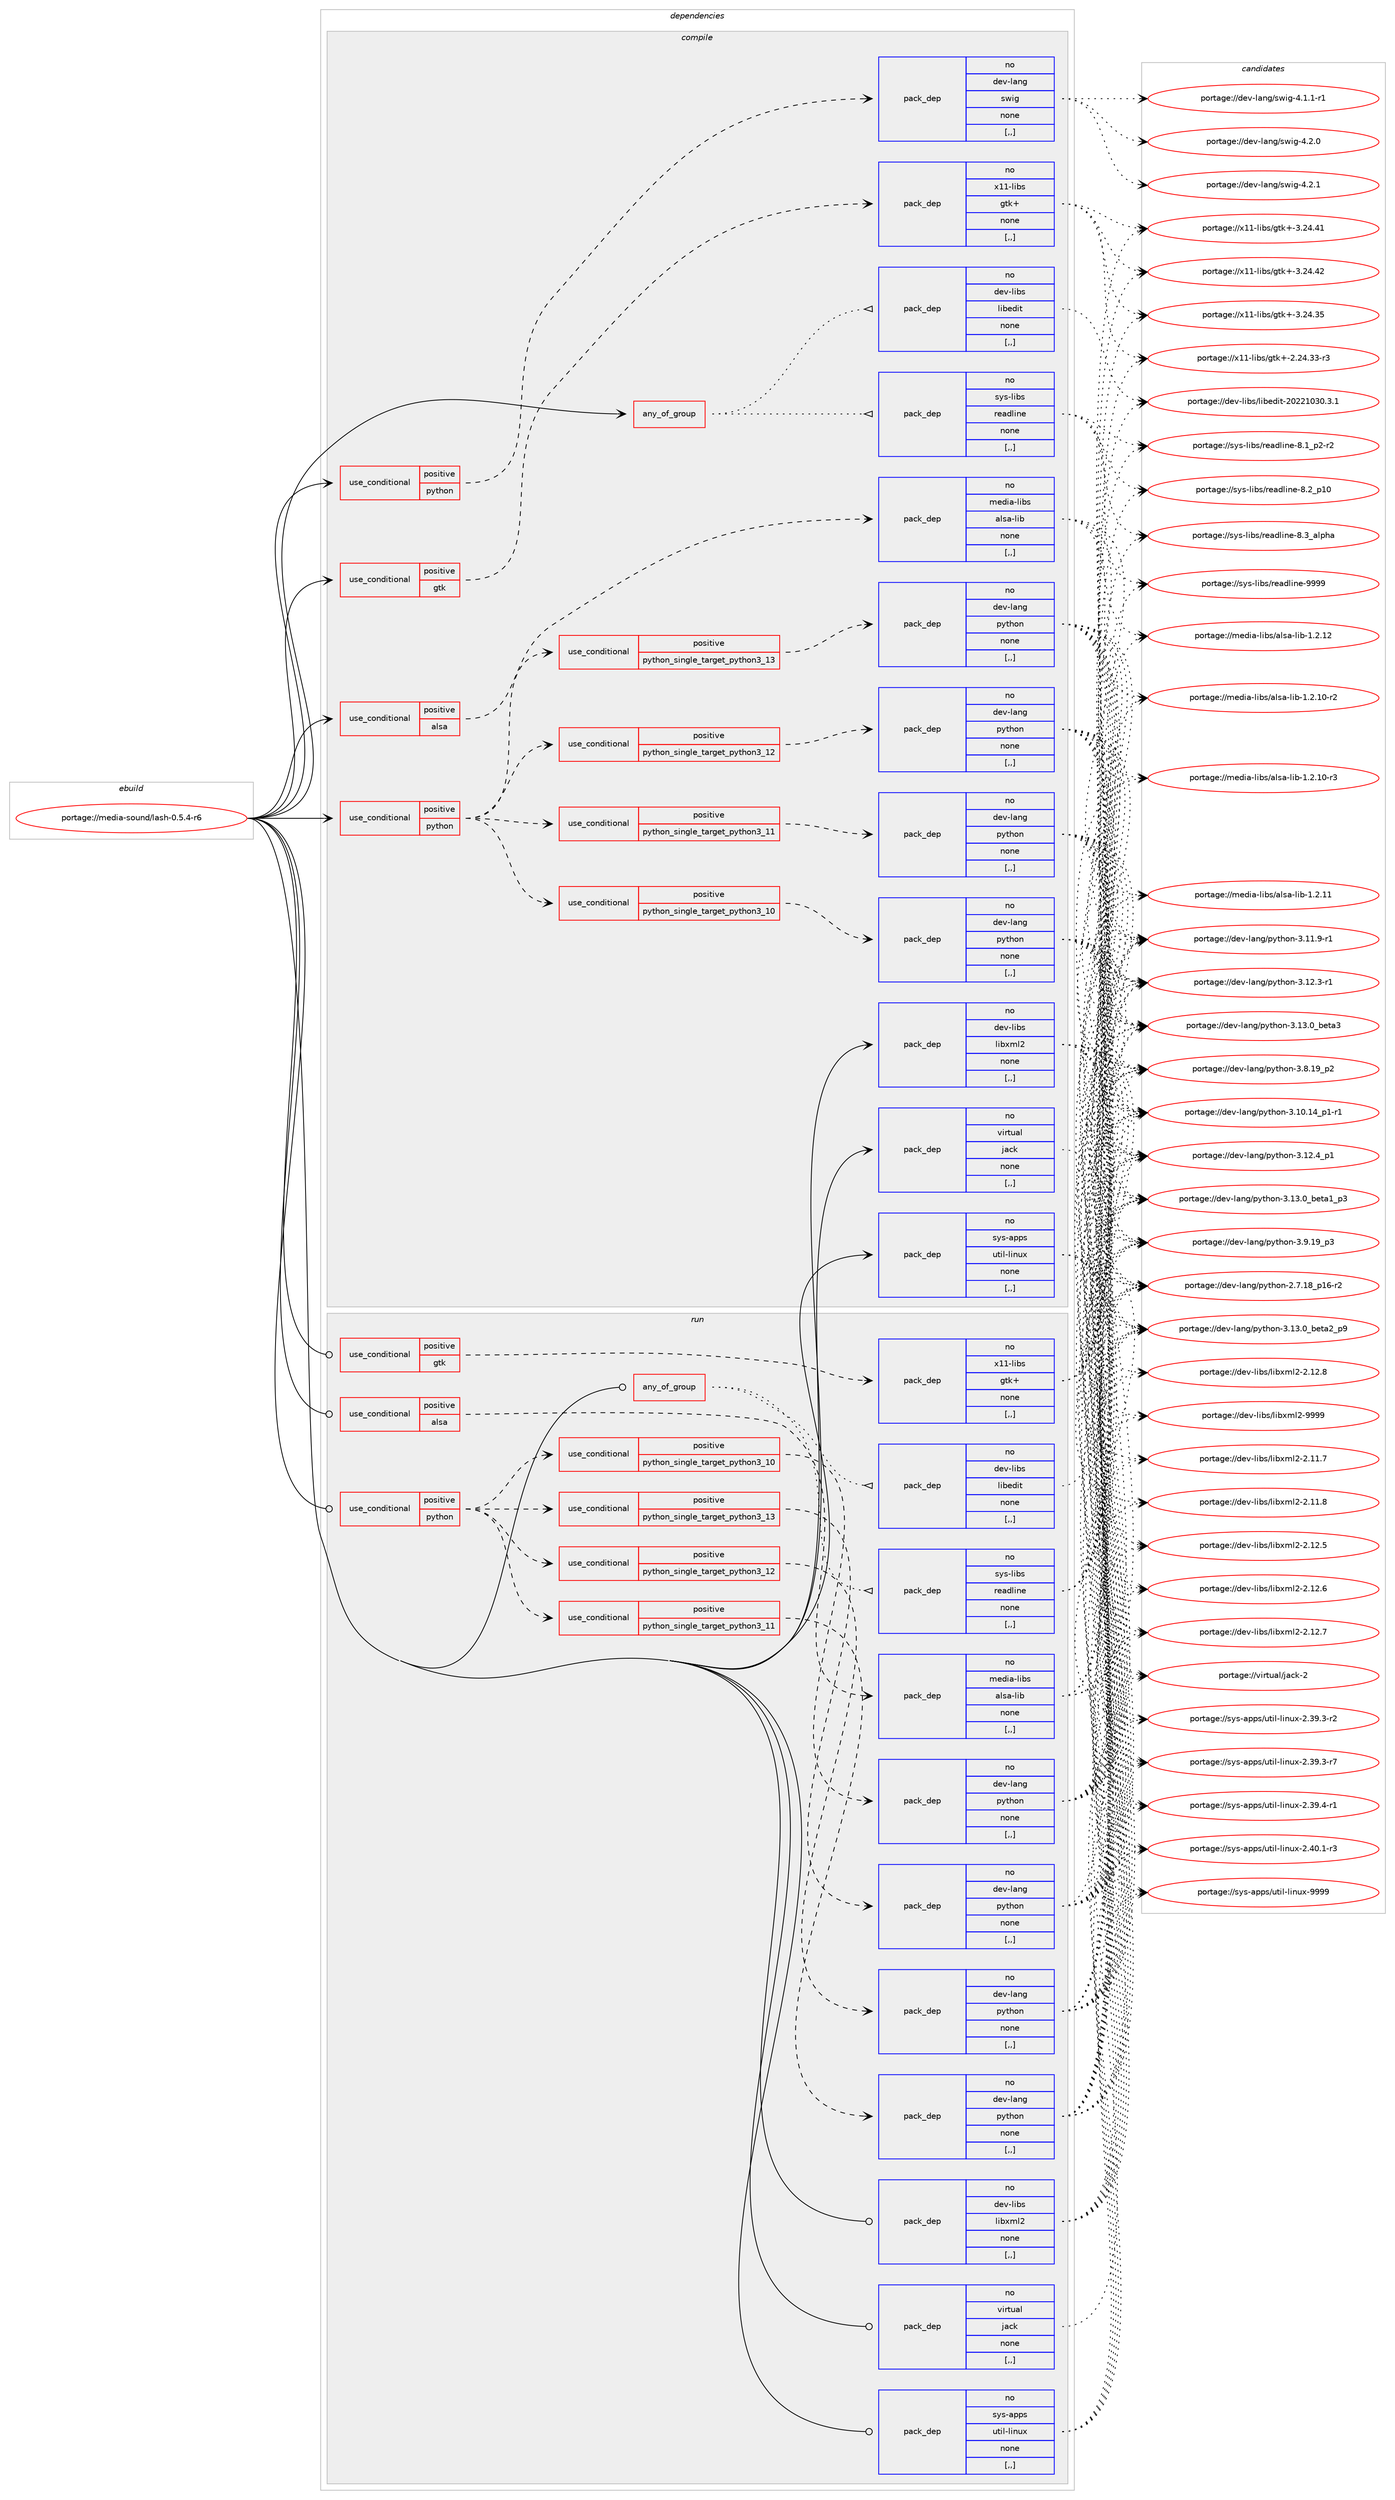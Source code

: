 digraph prolog {

# *************
# Graph options
# *************

newrank=true;
concentrate=true;
compound=true;
graph [rankdir=LR,fontname=Helvetica,fontsize=10,ranksep=1.5];#, ranksep=2.5, nodesep=0.2];
edge  [arrowhead=vee];
node  [fontname=Helvetica,fontsize=10];

# **********
# The ebuild
# **********

subgraph cluster_leftcol {
color=gray;
rank=same;
label=<<i>ebuild</i>>;
id [label="portage://media-sound/lash-0.5.4-r6", color=red, width=4, href="../media-sound/lash-0.5.4-r6.svg"];
}

# ****************
# The dependencies
# ****************

subgraph cluster_midcol {
color=gray;
label=<<i>dependencies</i>>;
subgraph cluster_compile {
fillcolor="#eeeeee";
style=filled;
label=<<i>compile</i>>;
subgraph any2233 {
dependency309107 [label=<<TABLE BORDER="0" CELLBORDER="1" CELLSPACING="0" CELLPADDING="4"><TR><TD CELLPADDING="10">any_of_group</TD></TR></TABLE>>, shape=none, color=red];subgraph pack228474 {
dependency309108 [label=<<TABLE BORDER="0" CELLBORDER="1" CELLSPACING="0" CELLPADDING="4" WIDTH="220"><TR><TD ROWSPAN="6" CELLPADDING="30">pack_dep</TD></TR><TR><TD WIDTH="110">no</TD></TR><TR><TD>sys-libs</TD></TR><TR><TD>readline</TD></TR><TR><TD>none</TD></TR><TR><TD>[,,]</TD></TR></TABLE>>, shape=none, color=blue];
}
dependency309107:e -> dependency309108:w [weight=20,style="dotted",arrowhead="oinv"];
subgraph pack228475 {
dependency309109 [label=<<TABLE BORDER="0" CELLBORDER="1" CELLSPACING="0" CELLPADDING="4" WIDTH="220"><TR><TD ROWSPAN="6" CELLPADDING="30">pack_dep</TD></TR><TR><TD WIDTH="110">no</TD></TR><TR><TD>dev-libs</TD></TR><TR><TD>libedit</TD></TR><TR><TD>none</TD></TR><TR><TD>[,,]</TD></TR></TABLE>>, shape=none, color=blue];
}
dependency309107:e -> dependency309109:w [weight=20,style="dotted",arrowhead="oinv"];
}
id:e -> dependency309107:w [weight=20,style="solid",arrowhead="vee"];
subgraph cond78236 {
dependency309110 [label=<<TABLE BORDER="0" CELLBORDER="1" CELLSPACING="0" CELLPADDING="4"><TR><TD ROWSPAN="3" CELLPADDING="10">use_conditional</TD></TR><TR><TD>positive</TD></TR><TR><TD>alsa</TD></TR></TABLE>>, shape=none, color=red];
subgraph pack228476 {
dependency309111 [label=<<TABLE BORDER="0" CELLBORDER="1" CELLSPACING="0" CELLPADDING="4" WIDTH="220"><TR><TD ROWSPAN="6" CELLPADDING="30">pack_dep</TD></TR><TR><TD WIDTH="110">no</TD></TR><TR><TD>media-libs</TD></TR><TR><TD>alsa-lib</TD></TR><TR><TD>none</TD></TR><TR><TD>[,,]</TD></TR></TABLE>>, shape=none, color=blue];
}
dependency309110:e -> dependency309111:w [weight=20,style="dashed",arrowhead="vee"];
}
id:e -> dependency309110:w [weight=20,style="solid",arrowhead="vee"];
subgraph cond78237 {
dependency309112 [label=<<TABLE BORDER="0" CELLBORDER="1" CELLSPACING="0" CELLPADDING="4"><TR><TD ROWSPAN="3" CELLPADDING="10">use_conditional</TD></TR><TR><TD>positive</TD></TR><TR><TD>gtk</TD></TR></TABLE>>, shape=none, color=red];
subgraph pack228477 {
dependency309113 [label=<<TABLE BORDER="0" CELLBORDER="1" CELLSPACING="0" CELLPADDING="4" WIDTH="220"><TR><TD ROWSPAN="6" CELLPADDING="30">pack_dep</TD></TR><TR><TD WIDTH="110">no</TD></TR><TR><TD>x11-libs</TD></TR><TR><TD>gtk+</TD></TR><TR><TD>none</TD></TR><TR><TD>[,,]</TD></TR></TABLE>>, shape=none, color=blue];
}
dependency309112:e -> dependency309113:w [weight=20,style="dashed",arrowhead="vee"];
}
id:e -> dependency309112:w [weight=20,style="solid",arrowhead="vee"];
subgraph cond78238 {
dependency309114 [label=<<TABLE BORDER="0" CELLBORDER="1" CELLSPACING="0" CELLPADDING="4"><TR><TD ROWSPAN="3" CELLPADDING="10">use_conditional</TD></TR><TR><TD>positive</TD></TR><TR><TD>python</TD></TR></TABLE>>, shape=none, color=red];
subgraph cond78239 {
dependency309115 [label=<<TABLE BORDER="0" CELLBORDER="1" CELLSPACING="0" CELLPADDING="4"><TR><TD ROWSPAN="3" CELLPADDING="10">use_conditional</TD></TR><TR><TD>positive</TD></TR><TR><TD>python_single_target_python3_10</TD></TR></TABLE>>, shape=none, color=red];
subgraph pack228478 {
dependency309116 [label=<<TABLE BORDER="0" CELLBORDER="1" CELLSPACING="0" CELLPADDING="4" WIDTH="220"><TR><TD ROWSPAN="6" CELLPADDING="30">pack_dep</TD></TR><TR><TD WIDTH="110">no</TD></TR><TR><TD>dev-lang</TD></TR><TR><TD>python</TD></TR><TR><TD>none</TD></TR><TR><TD>[,,]</TD></TR></TABLE>>, shape=none, color=blue];
}
dependency309115:e -> dependency309116:w [weight=20,style="dashed",arrowhead="vee"];
}
dependency309114:e -> dependency309115:w [weight=20,style="dashed",arrowhead="vee"];
subgraph cond78240 {
dependency309117 [label=<<TABLE BORDER="0" CELLBORDER="1" CELLSPACING="0" CELLPADDING="4"><TR><TD ROWSPAN="3" CELLPADDING="10">use_conditional</TD></TR><TR><TD>positive</TD></TR><TR><TD>python_single_target_python3_11</TD></TR></TABLE>>, shape=none, color=red];
subgraph pack228479 {
dependency309118 [label=<<TABLE BORDER="0" CELLBORDER="1" CELLSPACING="0" CELLPADDING="4" WIDTH="220"><TR><TD ROWSPAN="6" CELLPADDING="30">pack_dep</TD></TR><TR><TD WIDTH="110">no</TD></TR><TR><TD>dev-lang</TD></TR><TR><TD>python</TD></TR><TR><TD>none</TD></TR><TR><TD>[,,]</TD></TR></TABLE>>, shape=none, color=blue];
}
dependency309117:e -> dependency309118:w [weight=20,style="dashed",arrowhead="vee"];
}
dependency309114:e -> dependency309117:w [weight=20,style="dashed",arrowhead="vee"];
subgraph cond78241 {
dependency309119 [label=<<TABLE BORDER="0" CELLBORDER="1" CELLSPACING="0" CELLPADDING="4"><TR><TD ROWSPAN="3" CELLPADDING="10">use_conditional</TD></TR><TR><TD>positive</TD></TR><TR><TD>python_single_target_python3_12</TD></TR></TABLE>>, shape=none, color=red];
subgraph pack228480 {
dependency309120 [label=<<TABLE BORDER="0" CELLBORDER="1" CELLSPACING="0" CELLPADDING="4" WIDTH="220"><TR><TD ROWSPAN="6" CELLPADDING="30">pack_dep</TD></TR><TR><TD WIDTH="110">no</TD></TR><TR><TD>dev-lang</TD></TR><TR><TD>python</TD></TR><TR><TD>none</TD></TR><TR><TD>[,,]</TD></TR></TABLE>>, shape=none, color=blue];
}
dependency309119:e -> dependency309120:w [weight=20,style="dashed",arrowhead="vee"];
}
dependency309114:e -> dependency309119:w [weight=20,style="dashed",arrowhead="vee"];
subgraph cond78242 {
dependency309121 [label=<<TABLE BORDER="0" CELLBORDER="1" CELLSPACING="0" CELLPADDING="4"><TR><TD ROWSPAN="3" CELLPADDING="10">use_conditional</TD></TR><TR><TD>positive</TD></TR><TR><TD>python_single_target_python3_13</TD></TR></TABLE>>, shape=none, color=red];
subgraph pack228481 {
dependency309122 [label=<<TABLE BORDER="0" CELLBORDER="1" CELLSPACING="0" CELLPADDING="4" WIDTH="220"><TR><TD ROWSPAN="6" CELLPADDING="30">pack_dep</TD></TR><TR><TD WIDTH="110">no</TD></TR><TR><TD>dev-lang</TD></TR><TR><TD>python</TD></TR><TR><TD>none</TD></TR><TR><TD>[,,]</TD></TR></TABLE>>, shape=none, color=blue];
}
dependency309121:e -> dependency309122:w [weight=20,style="dashed",arrowhead="vee"];
}
dependency309114:e -> dependency309121:w [weight=20,style="dashed",arrowhead="vee"];
}
id:e -> dependency309114:w [weight=20,style="solid",arrowhead="vee"];
subgraph cond78243 {
dependency309123 [label=<<TABLE BORDER="0" CELLBORDER="1" CELLSPACING="0" CELLPADDING="4"><TR><TD ROWSPAN="3" CELLPADDING="10">use_conditional</TD></TR><TR><TD>positive</TD></TR><TR><TD>python</TD></TR></TABLE>>, shape=none, color=red];
subgraph pack228482 {
dependency309124 [label=<<TABLE BORDER="0" CELLBORDER="1" CELLSPACING="0" CELLPADDING="4" WIDTH="220"><TR><TD ROWSPAN="6" CELLPADDING="30">pack_dep</TD></TR><TR><TD WIDTH="110">no</TD></TR><TR><TD>dev-lang</TD></TR><TR><TD>swig</TD></TR><TR><TD>none</TD></TR><TR><TD>[,,]</TD></TR></TABLE>>, shape=none, color=blue];
}
dependency309123:e -> dependency309124:w [weight=20,style="dashed",arrowhead="vee"];
}
id:e -> dependency309123:w [weight=20,style="solid",arrowhead="vee"];
subgraph pack228483 {
dependency309125 [label=<<TABLE BORDER="0" CELLBORDER="1" CELLSPACING="0" CELLPADDING="4" WIDTH="220"><TR><TD ROWSPAN="6" CELLPADDING="30">pack_dep</TD></TR><TR><TD WIDTH="110">no</TD></TR><TR><TD>dev-libs</TD></TR><TR><TD>libxml2</TD></TR><TR><TD>none</TD></TR><TR><TD>[,,]</TD></TR></TABLE>>, shape=none, color=blue];
}
id:e -> dependency309125:w [weight=20,style="solid",arrowhead="vee"];
subgraph pack228484 {
dependency309126 [label=<<TABLE BORDER="0" CELLBORDER="1" CELLSPACING="0" CELLPADDING="4" WIDTH="220"><TR><TD ROWSPAN="6" CELLPADDING="30">pack_dep</TD></TR><TR><TD WIDTH="110">no</TD></TR><TR><TD>sys-apps</TD></TR><TR><TD>util-linux</TD></TR><TR><TD>none</TD></TR><TR><TD>[,,]</TD></TR></TABLE>>, shape=none, color=blue];
}
id:e -> dependency309126:w [weight=20,style="solid",arrowhead="vee"];
subgraph pack228485 {
dependency309127 [label=<<TABLE BORDER="0" CELLBORDER="1" CELLSPACING="0" CELLPADDING="4" WIDTH="220"><TR><TD ROWSPAN="6" CELLPADDING="30">pack_dep</TD></TR><TR><TD WIDTH="110">no</TD></TR><TR><TD>virtual</TD></TR><TR><TD>jack</TD></TR><TR><TD>none</TD></TR><TR><TD>[,,]</TD></TR></TABLE>>, shape=none, color=blue];
}
id:e -> dependency309127:w [weight=20,style="solid",arrowhead="vee"];
}
subgraph cluster_compileandrun {
fillcolor="#eeeeee";
style=filled;
label=<<i>compile and run</i>>;
}
subgraph cluster_run {
fillcolor="#eeeeee";
style=filled;
label=<<i>run</i>>;
subgraph any2234 {
dependency309128 [label=<<TABLE BORDER="0" CELLBORDER="1" CELLSPACING="0" CELLPADDING="4"><TR><TD CELLPADDING="10">any_of_group</TD></TR></TABLE>>, shape=none, color=red];subgraph pack228486 {
dependency309129 [label=<<TABLE BORDER="0" CELLBORDER="1" CELLSPACING="0" CELLPADDING="4" WIDTH="220"><TR><TD ROWSPAN="6" CELLPADDING="30">pack_dep</TD></TR><TR><TD WIDTH="110">no</TD></TR><TR><TD>sys-libs</TD></TR><TR><TD>readline</TD></TR><TR><TD>none</TD></TR><TR><TD>[,,]</TD></TR></TABLE>>, shape=none, color=blue];
}
dependency309128:e -> dependency309129:w [weight=20,style="dotted",arrowhead="oinv"];
subgraph pack228487 {
dependency309130 [label=<<TABLE BORDER="0" CELLBORDER="1" CELLSPACING="0" CELLPADDING="4" WIDTH="220"><TR><TD ROWSPAN="6" CELLPADDING="30">pack_dep</TD></TR><TR><TD WIDTH="110">no</TD></TR><TR><TD>dev-libs</TD></TR><TR><TD>libedit</TD></TR><TR><TD>none</TD></TR><TR><TD>[,,]</TD></TR></TABLE>>, shape=none, color=blue];
}
dependency309128:e -> dependency309130:w [weight=20,style="dotted",arrowhead="oinv"];
}
id:e -> dependency309128:w [weight=20,style="solid",arrowhead="odot"];
subgraph cond78244 {
dependency309131 [label=<<TABLE BORDER="0" CELLBORDER="1" CELLSPACING="0" CELLPADDING="4"><TR><TD ROWSPAN="3" CELLPADDING="10">use_conditional</TD></TR><TR><TD>positive</TD></TR><TR><TD>alsa</TD></TR></TABLE>>, shape=none, color=red];
subgraph pack228488 {
dependency309132 [label=<<TABLE BORDER="0" CELLBORDER="1" CELLSPACING="0" CELLPADDING="4" WIDTH="220"><TR><TD ROWSPAN="6" CELLPADDING="30">pack_dep</TD></TR><TR><TD WIDTH="110">no</TD></TR><TR><TD>media-libs</TD></TR><TR><TD>alsa-lib</TD></TR><TR><TD>none</TD></TR><TR><TD>[,,]</TD></TR></TABLE>>, shape=none, color=blue];
}
dependency309131:e -> dependency309132:w [weight=20,style="dashed",arrowhead="vee"];
}
id:e -> dependency309131:w [weight=20,style="solid",arrowhead="odot"];
subgraph cond78245 {
dependency309133 [label=<<TABLE BORDER="0" CELLBORDER="1" CELLSPACING="0" CELLPADDING="4"><TR><TD ROWSPAN="3" CELLPADDING="10">use_conditional</TD></TR><TR><TD>positive</TD></TR><TR><TD>gtk</TD></TR></TABLE>>, shape=none, color=red];
subgraph pack228489 {
dependency309134 [label=<<TABLE BORDER="0" CELLBORDER="1" CELLSPACING="0" CELLPADDING="4" WIDTH="220"><TR><TD ROWSPAN="6" CELLPADDING="30">pack_dep</TD></TR><TR><TD WIDTH="110">no</TD></TR><TR><TD>x11-libs</TD></TR><TR><TD>gtk+</TD></TR><TR><TD>none</TD></TR><TR><TD>[,,]</TD></TR></TABLE>>, shape=none, color=blue];
}
dependency309133:e -> dependency309134:w [weight=20,style="dashed",arrowhead="vee"];
}
id:e -> dependency309133:w [weight=20,style="solid",arrowhead="odot"];
subgraph cond78246 {
dependency309135 [label=<<TABLE BORDER="0" CELLBORDER="1" CELLSPACING="0" CELLPADDING="4"><TR><TD ROWSPAN="3" CELLPADDING="10">use_conditional</TD></TR><TR><TD>positive</TD></TR><TR><TD>python</TD></TR></TABLE>>, shape=none, color=red];
subgraph cond78247 {
dependency309136 [label=<<TABLE BORDER="0" CELLBORDER="1" CELLSPACING="0" CELLPADDING="4"><TR><TD ROWSPAN="3" CELLPADDING="10">use_conditional</TD></TR><TR><TD>positive</TD></TR><TR><TD>python_single_target_python3_10</TD></TR></TABLE>>, shape=none, color=red];
subgraph pack228490 {
dependency309137 [label=<<TABLE BORDER="0" CELLBORDER="1" CELLSPACING="0" CELLPADDING="4" WIDTH="220"><TR><TD ROWSPAN="6" CELLPADDING="30">pack_dep</TD></TR><TR><TD WIDTH="110">no</TD></TR><TR><TD>dev-lang</TD></TR><TR><TD>python</TD></TR><TR><TD>none</TD></TR><TR><TD>[,,]</TD></TR></TABLE>>, shape=none, color=blue];
}
dependency309136:e -> dependency309137:w [weight=20,style="dashed",arrowhead="vee"];
}
dependency309135:e -> dependency309136:w [weight=20,style="dashed",arrowhead="vee"];
subgraph cond78248 {
dependency309138 [label=<<TABLE BORDER="0" CELLBORDER="1" CELLSPACING="0" CELLPADDING="4"><TR><TD ROWSPAN="3" CELLPADDING="10">use_conditional</TD></TR><TR><TD>positive</TD></TR><TR><TD>python_single_target_python3_11</TD></TR></TABLE>>, shape=none, color=red];
subgraph pack228491 {
dependency309139 [label=<<TABLE BORDER="0" CELLBORDER="1" CELLSPACING="0" CELLPADDING="4" WIDTH="220"><TR><TD ROWSPAN="6" CELLPADDING="30">pack_dep</TD></TR><TR><TD WIDTH="110">no</TD></TR><TR><TD>dev-lang</TD></TR><TR><TD>python</TD></TR><TR><TD>none</TD></TR><TR><TD>[,,]</TD></TR></TABLE>>, shape=none, color=blue];
}
dependency309138:e -> dependency309139:w [weight=20,style="dashed",arrowhead="vee"];
}
dependency309135:e -> dependency309138:w [weight=20,style="dashed",arrowhead="vee"];
subgraph cond78249 {
dependency309140 [label=<<TABLE BORDER="0" CELLBORDER="1" CELLSPACING="0" CELLPADDING="4"><TR><TD ROWSPAN="3" CELLPADDING="10">use_conditional</TD></TR><TR><TD>positive</TD></TR><TR><TD>python_single_target_python3_12</TD></TR></TABLE>>, shape=none, color=red];
subgraph pack228492 {
dependency309141 [label=<<TABLE BORDER="0" CELLBORDER="1" CELLSPACING="0" CELLPADDING="4" WIDTH="220"><TR><TD ROWSPAN="6" CELLPADDING="30">pack_dep</TD></TR><TR><TD WIDTH="110">no</TD></TR><TR><TD>dev-lang</TD></TR><TR><TD>python</TD></TR><TR><TD>none</TD></TR><TR><TD>[,,]</TD></TR></TABLE>>, shape=none, color=blue];
}
dependency309140:e -> dependency309141:w [weight=20,style="dashed",arrowhead="vee"];
}
dependency309135:e -> dependency309140:w [weight=20,style="dashed",arrowhead="vee"];
subgraph cond78250 {
dependency309142 [label=<<TABLE BORDER="0" CELLBORDER="1" CELLSPACING="0" CELLPADDING="4"><TR><TD ROWSPAN="3" CELLPADDING="10">use_conditional</TD></TR><TR><TD>positive</TD></TR><TR><TD>python_single_target_python3_13</TD></TR></TABLE>>, shape=none, color=red];
subgraph pack228493 {
dependency309143 [label=<<TABLE BORDER="0" CELLBORDER="1" CELLSPACING="0" CELLPADDING="4" WIDTH="220"><TR><TD ROWSPAN="6" CELLPADDING="30">pack_dep</TD></TR><TR><TD WIDTH="110">no</TD></TR><TR><TD>dev-lang</TD></TR><TR><TD>python</TD></TR><TR><TD>none</TD></TR><TR><TD>[,,]</TD></TR></TABLE>>, shape=none, color=blue];
}
dependency309142:e -> dependency309143:w [weight=20,style="dashed",arrowhead="vee"];
}
dependency309135:e -> dependency309142:w [weight=20,style="dashed",arrowhead="vee"];
}
id:e -> dependency309135:w [weight=20,style="solid",arrowhead="odot"];
subgraph pack228494 {
dependency309144 [label=<<TABLE BORDER="0" CELLBORDER="1" CELLSPACING="0" CELLPADDING="4" WIDTH="220"><TR><TD ROWSPAN="6" CELLPADDING="30">pack_dep</TD></TR><TR><TD WIDTH="110">no</TD></TR><TR><TD>dev-libs</TD></TR><TR><TD>libxml2</TD></TR><TR><TD>none</TD></TR><TR><TD>[,,]</TD></TR></TABLE>>, shape=none, color=blue];
}
id:e -> dependency309144:w [weight=20,style="solid",arrowhead="odot"];
subgraph pack228495 {
dependency309145 [label=<<TABLE BORDER="0" CELLBORDER="1" CELLSPACING="0" CELLPADDING="4" WIDTH="220"><TR><TD ROWSPAN="6" CELLPADDING="30">pack_dep</TD></TR><TR><TD WIDTH="110">no</TD></TR><TR><TD>sys-apps</TD></TR><TR><TD>util-linux</TD></TR><TR><TD>none</TD></TR><TR><TD>[,,]</TD></TR></TABLE>>, shape=none, color=blue];
}
id:e -> dependency309145:w [weight=20,style="solid",arrowhead="odot"];
subgraph pack228496 {
dependency309146 [label=<<TABLE BORDER="0" CELLBORDER="1" CELLSPACING="0" CELLPADDING="4" WIDTH="220"><TR><TD ROWSPAN="6" CELLPADDING="30">pack_dep</TD></TR><TR><TD WIDTH="110">no</TD></TR><TR><TD>virtual</TD></TR><TR><TD>jack</TD></TR><TR><TD>none</TD></TR><TR><TD>[,,]</TD></TR></TABLE>>, shape=none, color=blue];
}
id:e -> dependency309146:w [weight=20,style="solid",arrowhead="odot"];
}
}

# **************
# The candidates
# **************

subgraph cluster_choices {
rank=same;
color=gray;
label=<<i>candidates</i>>;

subgraph choice228474 {
color=black;
nodesep=1;
choice115121115451081059811547114101971001081051101014556464995112504511450 [label="portage://sys-libs/readline-8.1_p2-r2", color=red, width=4,href="../sys-libs/readline-8.1_p2-r2.svg"];
choice1151211154510810598115471141019710010810511010145564650951124948 [label="portage://sys-libs/readline-8.2_p10", color=red, width=4,href="../sys-libs/readline-8.2_p10.svg"];
choice1151211154510810598115471141019710010810511010145564651959710811210497 [label="portage://sys-libs/readline-8.3_alpha", color=red, width=4,href="../sys-libs/readline-8.3_alpha.svg"];
choice115121115451081059811547114101971001081051101014557575757 [label="portage://sys-libs/readline-9999", color=red, width=4,href="../sys-libs/readline-9999.svg"];
dependency309108:e -> choice115121115451081059811547114101971001081051101014556464995112504511450:w [style=dotted,weight="100"];
dependency309108:e -> choice1151211154510810598115471141019710010810511010145564650951124948:w [style=dotted,weight="100"];
dependency309108:e -> choice1151211154510810598115471141019710010810511010145564651959710811210497:w [style=dotted,weight="100"];
dependency309108:e -> choice115121115451081059811547114101971001081051101014557575757:w [style=dotted,weight="100"];
}
subgraph choice228475 {
color=black;
nodesep=1;
choice1001011184510810598115471081059810110010511645504850504948514846514649 [label="portage://dev-libs/libedit-20221030.3.1", color=red, width=4,href="../dev-libs/libedit-20221030.3.1.svg"];
dependency309109:e -> choice1001011184510810598115471081059810110010511645504850504948514846514649:w [style=dotted,weight="100"];
}
subgraph choice228476 {
color=black;
nodesep=1;
choice1091011001059745108105981154797108115974510810598454946504649484511450 [label="portage://media-libs/alsa-lib-1.2.10-r2", color=red, width=4,href="../media-libs/alsa-lib-1.2.10-r2.svg"];
choice1091011001059745108105981154797108115974510810598454946504649484511451 [label="portage://media-libs/alsa-lib-1.2.10-r3", color=red, width=4,href="../media-libs/alsa-lib-1.2.10-r3.svg"];
choice109101100105974510810598115479710811597451081059845494650464949 [label="portage://media-libs/alsa-lib-1.2.11", color=red, width=4,href="../media-libs/alsa-lib-1.2.11.svg"];
choice109101100105974510810598115479710811597451081059845494650464950 [label="portage://media-libs/alsa-lib-1.2.12", color=red, width=4,href="../media-libs/alsa-lib-1.2.12.svg"];
dependency309111:e -> choice1091011001059745108105981154797108115974510810598454946504649484511450:w [style=dotted,weight="100"];
dependency309111:e -> choice1091011001059745108105981154797108115974510810598454946504649484511451:w [style=dotted,weight="100"];
dependency309111:e -> choice109101100105974510810598115479710811597451081059845494650464949:w [style=dotted,weight="100"];
dependency309111:e -> choice109101100105974510810598115479710811597451081059845494650464950:w [style=dotted,weight="100"];
}
subgraph choice228477 {
color=black;
nodesep=1;
choice12049494510810598115471031161074345504650524651514511451 [label="portage://x11-libs/gtk+-2.24.33-r3", color=red, width=4,href="../x11-libs/gtk+-2.24.33-r3.svg"];
choice1204949451081059811547103116107434551465052465153 [label="portage://x11-libs/gtk+-3.24.35", color=red, width=4,href="../x11-libs/gtk+-3.24.35.svg"];
choice1204949451081059811547103116107434551465052465249 [label="portage://x11-libs/gtk+-3.24.41", color=red, width=4,href="../x11-libs/gtk+-3.24.41.svg"];
choice1204949451081059811547103116107434551465052465250 [label="portage://x11-libs/gtk+-3.24.42", color=red, width=4,href="../x11-libs/gtk+-3.24.42.svg"];
dependency309113:e -> choice12049494510810598115471031161074345504650524651514511451:w [style=dotted,weight="100"];
dependency309113:e -> choice1204949451081059811547103116107434551465052465153:w [style=dotted,weight="100"];
dependency309113:e -> choice1204949451081059811547103116107434551465052465249:w [style=dotted,weight="100"];
dependency309113:e -> choice1204949451081059811547103116107434551465052465250:w [style=dotted,weight="100"];
}
subgraph choice228478 {
color=black;
nodesep=1;
choice100101118451089711010347112121116104111110455046554649569511249544511450 [label="portage://dev-lang/python-2.7.18_p16-r2", color=red, width=4,href="../dev-lang/python-2.7.18_p16-r2.svg"];
choice100101118451089711010347112121116104111110455146494846495295112494511449 [label="portage://dev-lang/python-3.10.14_p1-r1", color=red, width=4,href="../dev-lang/python-3.10.14_p1-r1.svg"];
choice100101118451089711010347112121116104111110455146494946574511449 [label="portage://dev-lang/python-3.11.9-r1", color=red, width=4,href="../dev-lang/python-3.11.9-r1.svg"];
choice100101118451089711010347112121116104111110455146495046514511449 [label="portage://dev-lang/python-3.12.3-r1", color=red, width=4,href="../dev-lang/python-3.12.3-r1.svg"];
choice100101118451089711010347112121116104111110455146495046529511249 [label="portage://dev-lang/python-3.12.4_p1", color=red, width=4,href="../dev-lang/python-3.12.4_p1.svg"];
choice10010111845108971101034711212111610411111045514649514648959810111697499511251 [label="portage://dev-lang/python-3.13.0_beta1_p3", color=red, width=4,href="../dev-lang/python-3.13.0_beta1_p3.svg"];
choice10010111845108971101034711212111610411111045514649514648959810111697509511257 [label="portage://dev-lang/python-3.13.0_beta2_p9", color=red, width=4,href="../dev-lang/python-3.13.0_beta2_p9.svg"];
choice1001011184510897110103471121211161041111104551464951464895981011169751 [label="portage://dev-lang/python-3.13.0_beta3", color=red, width=4,href="../dev-lang/python-3.13.0_beta3.svg"];
choice100101118451089711010347112121116104111110455146564649579511250 [label="portage://dev-lang/python-3.8.19_p2", color=red, width=4,href="../dev-lang/python-3.8.19_p2.svg"];
choice100101118451089711010347112121116104111110455146574649579511251 [label="portage://dev-lang/python-3.9.19_p3", color=red, width=4,href="../dev-lang/python-3.9.19_p3.svg"];
dependency309116:e -> choice100101118451089711010347112121116104111110455046554649569511249544511450:w [style=dotted,weight="100"];
dependency309116:e -> choice100101118451089711010347112121116104111110455146494846495295112494511449:w [style=dotted,weight="100"];
dependency309116:e -> choice100101118451089711010347112121116104111110455146494946574511449:w [style=dotted,weight="100"];
dependency309116:e -> choice100101118451089711010347112121116104111110455146495046514511449:w [style=dotted,weight="100"];
dependency309116:e -> choice100101118451089711010347112121116104111110455146495046529511249:w [style=dotted,weight="100"];
dependency309116:e -> choice10010111845108971101034711212111610411111045514649514648959810111697499511251:w [style=dotted,weight="100"];
dependency309116:e -> choice10010111845108971101034711212111610411111045514649514648959810111697509511257:w [style=dotted,weight="100"];
dependency309116:e -> choice1001011184510897110103471121211161041111104551464951464895981011169751:w [style=dotted,weight="100"];
dependency309116:e -> choice100101118451089711010347112121116104111110455146564649579511250:w [style=dotted,weight="100"];
dependency309116:e -> choice100101118451089711010347112121116104111110455146574649579511251:w [style=dotted,weight="100"];
}
subgraph choice228479 {
color=black;
nodesep=1;
choice100101118451089711010347112121116104111110455046554649569511249544511450 [label="portage://dev-lang/python-2.7.18_p16-r2", color=red, width=4,href="../dev-lang/python-2.7.18_p16-r2.svg"];
choice100101118451089711010347112121116104111110455146494846495295112494511449 [label="portage://dev-lang/python-3.10.14_p1-r1", color=red, width=4,href="../dev-lang/python-3.10.14_p1-r1.svg"];
choice100101118451089711010347112121116104111110455146494946574511449 [label="portage://dev-lang/python-3.11.9-r1", color=red, width=4,href="../dev-lang/python-3.11.9-r1.svg"];
choice100101118451089711010347112121116104111110455146495046514511449 [label="portage://dev-lang/python-3.12.3-r1", color=red, width=4,href="../dev-lang/python-3.12.3-r1.svg"];
choice100101118451089711010347112121116104111110455146495046529511249 [label="portage://dev-lang/python-3.12.4_p1", color=red, width=4,href="../dev-lang/python-3.12.4_p1.svg"];
choice10010111845108971101034711212111610411111045514649514648959810111697499511251 [label="portage://dev-lang/python-3.13.0_beta1_p3", color=red, width=4,href="../dev-lang/python-3.13.0_beta1_p3.svg"];
choice10010111845108971101034711212111610411111045514649514648959810111697509511257 [label="portage://dev-lang/python-3.13.0_beta2_p9", color=red, width=4,href="../dev-lang/python-3.13.0_beta2_p9.svg"];
choice1001011184510897110103471121211161041111104551464951464895981011169751 [label="portage://dev-lang/python-3.13.0_beta3", color=red, width=4,href="../dev-lang/python-3.13.0_beta3.svg"];
choice100101118451089711010347112121116104111110455146564649579511250 [label="portage://dev-lang/python-3.8.19_p2", color=red, width=4,href="../dev-lang/python-3.8.19_p2.svg"];
choice100101118451089711010347112121116104111110455146574649579511251 [label="portage://dev-lang/python-3.9.19_p3", color=red, width=4,href="../dev-lang/python-3.9.19_p3.svg"];
dependency309118:e -> choice100101118451089711010347112121116104111110455046554649569511249544511450:w [style=dotted,weight="100"];
dependency309118:e -> choice100101118451089711010347112121116104111110455146494846495295112494511449:w [style=dotted,weight="100"];
dependency309118:e -> choice100101118451089711010347112121116104111110455146494946574511449:w [style=dotted,weight="100"];
dependency309118:e -> choice100101118451089711010347112121116104111110455146495046514511449:w [style=dotted,weight="100"];
dependency309118:e -> choice100101118451089711010347112121116104111110455146495046529511249:w [style=dotted,weight="100"];
dependency309118:e -> choice10010111845108971101034711212111610411111045514649514648959810111697499511251:w [style=dotted,weight="100"];
dependency309118:e -> choice10010111845108971101034711212111610411111045514649514648959810111697509511257:w [style=dotted,weight="100"];
dependency309118:e -> choice1001011184510897110103471121211161041111104551464951464895981011169751:w [style=dotted,weight="100"];
dependency309118:e -> choice100101118451089711010347112121116104111110455146564649579511250:w [style=dotted,weight="100"];
dependency309118:e -> choice100101118451089711010347112121116104111110455146574649579511251:w [style=dotted,weight="100"];
}
subgraph choice228480 {
color=black;
nodesep=1;
choice100101118451089711010347112121116104111110455046554649569511249544511450 [label="portage://dev-lang/python-2.7.18_p16-r2", color=red, width=4,href="../dev-lang/python-2.7.18_p16-r2.svg"];
choice100101118451089711010347112121116104111110455146494846495295112494511449 [label="portage://dev-lang/python-3.10.14_p1-r1", color=red, width=4,href="../dev-lang/python-3.10.14_p1-r1.svg"];
choice100101118451089711010347112121116104111110455146494946574511449 [label="portage://dev-lang/python-3.11.9-r1", color=red, width=4,href="../dev-lang/python-3.11.9-r1.svg"];
choice100101118451089711010347112121116104111110455146495046514511449 [label="portage://dev-lang/python-3.12.3-r1", color=red, width=4,href="../dev-lang/python-3.12.3-r1.svg"];
choice100101118451089711010347112121116104111110455146495046529511249 [label="portage://dev-lang/python-3.12.4_p1", color=red, width=4,href="../dev-lang/python-3.12.4_p1.svg"];
choice10010111845108971101034711212111610411111045514649514648959810111697499511251 [label="portage://dev-lang/python-3.13.0_beta1_p3", color=red, width=4,href="../dev-lang/python-3.13.0_beta1_p3.svg"];
choice10010111845108971101034711212111610411111045514649514648959810111697509511257 [label="portage://dev-lang/python-3.13.0_beta2_p9", color=red, width=4,href="../dev-lang/python-3.13.0_beta2_p9.svg"];
choice1001011184510897110103471121211161041111104551464951464895981011169751 [label="portage://dev-lang/python-3.13.0_beta3", color=red, width=4,href="../dev-lang/python-3.13.0_beta3.svg"];
choice100101118451089711010347112121116104111110455146564649579511250 [label="portage://dev-lang/python-3.8.19_p2", color=red, width=4,href="../dev-lang/python-3.8.19_p2.svg"];
choice100101118451089711010347112121116104111110455146574649579511251 [label="portage://dev-lang/python-3.9.19_p3", color=red, width=4,href="../dev-lang/python-3.9.19_p3.svg"];
dependency309120:e -> choice100101118451089711010347112121116104111110455046554649569511249544511450:w [style=dotted,weight="100"];
dependency309120:e -> choice100101118451089711010347112121116104111110455146494846495295112494511449:w [style=dotted,weight="100"];
dependency309120:e -> choice100101118451089711010347112121116104111110455146494946574511449:w [style=dotted,weight="100"];
dependency309120:e -> choice100101118451089711010347112121116104111110455146495046514511449:w [style=dotted,weight="100"];
dependency309120:e -> choice100101118451089711010347112121116104111110455146495046529511249:w [style=dotted,weight="100"];
dependency309120:e -> choice10010111845108971101034711212111610411111045514649514648959810111697499511251:w [style=dotted,weight="100"];
dependency309120:e -> choice10010111845108971101034711212111610411111045514649514648959810111697509511257:w [style=dotted,weight="100"];
dependency309120:e -> choice1001011184510897110103471121211161041111104551464951464895981011169751:w [style=dotted,weight="100"];
dependency309120:e -> choice100101118451089711010347112121116104111110455146564649579511250:w [style=dotted,weight="100"];
dependency309120:e -> choice100101118451089711010347112121116104111110455146574649579511251:w [style=dotted,weight="100"];
}
subgraph choice228481 {
color=black;
nodesep=1;
choice100101118451089711010347112121116104111110455046554649569511249544511450 [label="portage://dev-lang/python-2.7.18_p16-r2", color=red, width=4,href="../dev-lang/python-2.7.18_p16-r2.svg"];
choice100101118451089711010347112121116104111110455146494846495295112494511449 [label="portage://dev-lang/python-3.10.14_p1-r1", color=red, width=4,href="../dev-lang/python-3.10.14_p1-r1.svg"];
choice100101118451089711010347112121116104111110455146494946574511449 [label="portage://dev-lang/python-3.11.9-r1", color=red, width=4,href="../dev-lang/python-3.11.9-r1.svg"];
choice100101118451089711010347112121116104111110455146495046514511449 [label="portage://dev-lang/python-3.12.3-r1", color=red, width=4,href="../dev-lang/python-3.12.3-r1.svg"];
choice100101118451089711010347112121116104111110455146495046529511249 [label="portage://dev-lang/python-3.12.4_p1", color=red, width=4,href="../dev-lang/python-3.12.4_p1.svg"];
choice10010111845108971101034711212111610411111045514649514648959810111697499511251 [label="portage://dev-lang/python-3.13.0_beta1_p3", color=red, width=4,href="../dev-lang/python-3.13.0_beta1_p3.svg"];
choice10010111845108971101034711212111610411111045514649514648959810111697509511257 [label="portage://dev-lang/python-3.13.0_beta2_p9", color=red, width=4,href="../dev-lang/python-3.13.0_beta2_p9.svg"];
choice1001011184510897110103471121211161041111104551464951464895981011169751 [label="portage://dev-lang/python-3.13.0_beta3", color=red, width=4,href="../dev-lang/python-3.13.0_beta3.svg"];
choice100101118451089711010347112121116104111110455146564649579511250 [label="portage://dev-lang/python-3.8.19_p2", color=red, width=4,href="../dev-lang/python-3.8.19_p2.svg"];
choice100101118451089711010347112121116104111110455146574649579511251 [label="portage://dev-lang/python-3.9.19_p3", color=red, width=4,href="../dev-lang/python-3.9.19_p3.svg"];
dependency309122:e -> choice100101118451089711010347112121116104111110455046554649569511249544511450:w [style=dotted,weight="100"];
dependency309122:e -> choice100101118451089711010347112121116104111110455146494846495295112494511449:w [style=dotted,weight="100"];
dependency309122:e -> choice100101118451089711010347112121116104111110455146494946574511449:w [style=dotted,weight="100"];
dependency309122:e -> choice100101118451089711010347112121116104111110455146495046514511449:w [style=dotted,weight="100"];
dependency309122:e -> choice100101118451089711010347112121116104111110455146495046529511249:w [style=dotted,weight="100"];
dependency309122:e -> choice10010111845108971101034711212111610411111045514649514648959810111697499511251:w [style=dotted,weight="100"];
dependency309122:e -> choice10010111845108971101034711212111610411111045514649514648959810111697509511257:w [style=dotted,weight="100"];
dependency309122:e -> choice1001011184510897110103471121211161041111104551464951464895981011169751:w [style=dotted,weight="100"];
dependency309122:e -> choice100101118451089711010347112121116104111110455146564649579511250:w [style=dotted,weight="100"];
dependency309122:e -> choice100101118451089711010347112121116104111110455146574649579511251:w [style=dotted,weight="100"];
}
subgraph choice228482 {
color=black;
nodesep=1;
choice1001011184510897110103471151191051034552464946494511449 [label="portage://dev-lang/swig-4.1.1-r1", color=red, width=4,href="../dev-lang/swig-4.1.1-r1.svg"];
choice100101118451089711010347115119105103455246504648 [label="portage://dev-lang/swig-4.2.0", color=red, width=4,href="../dev-lang/swig-4.2.0.svg"];
choice100101118451089711010347115119105103455246504649 [label="portage://dev-lang/swig-4.2.1", color=red, width=4,href="../dev-lang/swig-4.2.1.svg"];
dependency309124:e -> choice1001011184510897110103471151191051034552464946494511449:w [style=dotted,weight="100"];
dependency309124:e -> choice100101118451089711010347115119105103455246504648:w [style=dotted,weight="100"];
dependency309124:e -> choice100101118451089711010347115119105103455246504649:w [style=dotted,weight="100"];
}
subgraph choice228483 {
color=black;
nodesep=1;
choice100101118451081059811547108105981201091085045504649494655 [label="portage://dev-libs/libxml2-2.11.7", color=red, width=4,href="../dev-libs/libxml2-2.11.7.svg"];
choice100101118451081059811547108105981201091085045504649494656 [label="portage://dev-libs/libxml2-2.11.8", color=red, width=4,href="../dev-libs/libxml2-2.11.8.svg"];
choice100101118451081059811547108105981201091085045504649504653 [label="portage://dev-libs/libxml2-2.12.5", color=red, width=4,href="../dev-libs/libxml2-2.12.5.svg"];
choice100101118451081059811547108105981201091085045504649504654 [label="portage://dev-libs/libxml2-2.12.6", color=red, width=4,href="../dev-libs/libxml2-2.12.6.svg"];
choice100101118451081059811547108105981201091085045504649504655 [label="portage://dev-libs/libxml2-2.12.7", color=red, width=4,href="../dev-libs/libxml2-2.12.7.svg"];
choice100101118451081059811547108105981201091085045504649504656 [label="portage://dev-libs/libxml2-2.12.8", color=red, width=4,href="../dev-libs/libxml2-2.12.8.svg"];
choice10010111845108105981154710810598120109108504557575757 [label="portage://dev-libs/libxml2-9999", color=red, width=4,href="../dev-libs/libxml2-9999.svg"];
dependency309125:e -> choice100101118451081059811547108105981201091085045504649494655:w [style=dotted,weight="100"];
dependency309125:e -> choice100101118451081059811547108105981201091085045504649494656:w [style=dotted,weight="100"];
dependency309125:e -> choice100101118451081059811547108105981201091085045504649504653:w [style=dotted,weight="100"];
dependency309125:e -> choice100101118451081059811547108105981201091085045504649504654:w [style=dotted,weight="100"];
dependency309125:e -> choice100101118451081059811547108105981201091085045504649504655:w [style=dotted,weight="100"];
dependency309125:e -> choice100101118451081059811547108105981201091085045504649504656:w [style=dotted,weight="100"];
dependency309125:e -> choice10010111845108105981154710810598120109108504557575757:w [style=dotted,weight="100"];
}
subgraph choice228484 {
color=black;
nodesep=1;
choice11512111545971121121154711711610510845108105110117120455046515746514511450 [label="portage://sys-apps/util-linux-2.39.3-r2", color=red, width=4,href="../sys-apps/util-linux-2.39.3-r2.svg"];
choice11512111545971121121154711711610510845108105110117120455046515746514511455 [label="portage://sys-apps/util-linux-2.39.3-r7", color=red, width=4,href="../sys-apps/util-linux-2.39.3-r7.svg"];
choice11512111545971121121154711711610510845108105110117120455046515746524511449 [label="portage://sys-apps/util-linux-2.39.4-r1", color=red, width=4,href="../sys-apps/util-linux-2.39.4-r1.svg"];
choice11512111545971121121154711711610510845108105110117120455046524846494511451 [label="portage://sys-apps/util-linux-2.40.1-r3", color=red, width=4,href="../sys-apps/util-linux-2.40.1-r3.svg"];
choice115121115459711211211547117116105108451081051101171204557575757 [label="portage://sys-apps/util-linux-9999", color=red, width=4,href="../sys-apps/util-linux-9999.svg"];
dependency309126:e -> choice11512111545971121121154711711610510845108105110117120455046515746514511450:w [style=dotted,weight="100"];
dependency309126:e -> choice11512111545971121121154711711610510845108105110117120455046515746514511455:w [style=dotted,weight="100"];
dependency309126:e -> choice11512111545971121121154711711610510845108105110117120455046515746524511449:w [style=dotted,weight="100"];
dependency309126:e -> choice11512111545971121121154711711610510845108105110117120455046524846494511451:w [style=dotted,weight="100"];
dependency309126:e -> choice115121115459711211211547117116105108451081051101171204557575757:w [style=dotted,weight="100"];
}
subgraph choice228485 {
color=black;
nodesep=1;
choice118105114116117971084710697991074550 [label="portage://virtual/jack-2", color=red, width=4,href="../virtual/jack-2.svg"];
dependency309127:e -> choice118105114116117971084710697991074550:w [style=dotted,weight="100"];
}
subgraph choice228486 {
color=black;
nodesep=1;
choice115121115451081059811547114101971001081051101014556464995112504511450 [label="portage://sys-libs/readline-8.1_p2-r2", color=red, width=4,href="../sys-libs/readline-8.1_p2-r2.svg"];
choice1151211154510810598115471141019710010810511010145564650951124948 [label="portage://sys-libs/readline-8.2_p10", color=red, width=4,href="../sys-libs/readline-8.2_p10.svg"];
choice1151211154510810598115471141019710010810511010145564651959710811210497 [label="portage://sys-libs/readline-8.3_alpha", color=red, width=4,href="../sys-libs/readline-8.3_alpha.svg"];
choice115121115451081059811547114101971001081051101014557575757 [label="portage://sys-libs/readline-9999", color=red, width=4,href="../sys-libs/readline-9999.svg"];
dependency309129:e -> choice115121115451081059811547114101971001081051101014556464995112504511450:w [style=dotted,weight="100"];
dependency309129:e -> choice1151211154510810598115471141019710010810511010145564650951124948:w [style=dotted,weight="100"];
dependency309129:e -> choice1151211154510810598115471141019710010810511010145564651959710811210497:w [style=dotted,weight="100"];
dependency309129:e -> choice115121115451081059811547114101971001081051101014557575757:w [style=dotted,weight="100"];
}
subgraph choice228487 {
color=black;
nodesep=1;
choice1001011184510810598115471081059810110010511645504850504948514846514649 [label="portage://dev-libs/libedit-20221030.3.1", color=red, width=4,href="../dev-libs/libedit-20221030.3.1.svg"];
dependency309130:e -> choice1001011184510810598115471081059810110010511645504850504948514846514649:w [style=dotted,weight="100"];
}
subgraph choice228488 {
color=black;
nodesep=1;
choice1091011001059745108105981154797108115974510810598454946504649484511450 [label="portage://media-libs/alsa-lib-1.2.10-r2", color=red, width=4,href="../media-libs/alsa-lib-1.2.10-r2.svg"];
choice1091011001059745108105981154797108115974510810598454946504649484511451 [label="portage://media-libs/alsa-lib-1.2.10-r3", color=red, width=4,href="../media-libs/alsa-lib-1.2.10-r3.svg"];
choice109101100105974510810598115479710811597451081059845494650464949 [label="portage://media-libs/alsa-lib-1.2.11", color=red, width=4,href="../media-libs/alsa-lib-1.2.11.svg"];
choice109101100105974510810598115479710811597451081059845494650464950 [label="portage://media-libs/alsa-lib-1.2.12", color=red, width=4,href="../media-libs/alsa-lib-1.2.12.svg"];
dependency309132:e -> choice1091011001059745108105981154797108115974510810598454946504649484511450:w [style=dotted,weight="100"];
dependency309132:e -> choice1091011001059745108105981154797108115974510810598454946504649484511451:w [style=dotted,weight="100"];
dependency309132:e -> choice109101100105974510810598115479710811597451081059845494650464949:w [style=dotted,weight="100"];
dependency309132:e -> choice109101100105974510810598115479710811597451081059845494650464950:w [style=dotted,weight="100"];
}
subgraph choice228489 {
color=black;
nodesep=1;
choice12049494510810598115471031161074345504650524651514511451 [label="portage://x11-libs/gtk+-2.24.33-r3", color=red, width=4,href="../x11-libs/gtk+-2.24.33-r3.svg"];
choice1204949451081059811547103116107434551465052465153 [label="portage://x11-libs/gtk+-3.24.35", color=red, width=4,href="../x11-libs/gtk+-3.24.35.svg"];
choice1204949451081059811547103116107434551465052465249 [label="portage://x11-libs/gtk+-3.24.41", color=red, width=4,href="../x11-libs/gtk+-3.24.41.svg"];
choice1204949451081059811547103116107434551465052465250 [label="portage://x11-libs/gtk+-3.24.42", color=red, width=4,href="../x11-libs/gtk+-3.24.42.svg"];
dependency309134:e -> choice12049494510810598115471031161074345504650524651514511451:w [style=dotted,weight="100"];
dependency309134:e -> choice1204949451081059811547103116107434551465052465153:w [style=dotted,weight="100"];
dependency309134:e -> choice1204949451081059811547103116107434551465052465249:w [style=dotted,weight="100"];
dependency309134:e -> choice1204949451081059811547103116107434551465052465250:w [style=dotted,weight="100"];
}
subgraph choice228490 {
color=black;
nodesep=1;
choice100101118451089711010347112121116104111110455046554649569511249544511450 [label="portage://dev-lang/python-2.7.18_p16-r2", color=red, width=4,href="../dev-lang/python-2.7.18_p16-r2.svg"];
choice100101118451089711010347112121116104111110455146494846495295112494511449 [label="portage://dev-lang/python-3.10.14_p1-r1", color=red, width=4,href="../dev-lang/python-3.10.14_p1-r1.svg"];
choice100101118451089711010347112121116104111110455146494946574511449 [label="portage://dev-lang/python-3.11.9-r1", color=red, width=4,href="../dev-lang/python-3.11.9-r1.svg"];
choice100101118451089711010347112121116104111110455146495046514511449 [label="portage://dev-lang/python-3.12.3-r1", color=red, width=4,href="../dev-lang/python-3.12.3-r1.svg"];
choice100101118451089711010347112121116104111110455146495046529511249 [label="portage://dev-lang/python-3.12.4_p1", color=red, width=4,href="../dev-lang/python-3.12.4_p1.svg"];
choice10010111845108971101034711212111610411111045514649514648959810111697499511251 [label="portage://dev-lang/python-3.13.0_beta1_p3", color=red, width=4,href="../dev-lang/python-3.13.0_beta1_p3.svg"];
choice10010111845108971101034711212111610411111045514649514648959810111697509511257 [label="portage://dev-lang/python-3.13.0_beta2_p9", color=red, width=4,href="../dev-lang/python-3.13.0_beta2_p9.svg"];
choice1001011184510897110103471121211161041111104551464951464895981011169751 [label="portage://dev-lang/python-3.13.0_beta3", color=red, width=4,href="../dev-lang/python-3.13.0_beta3.svg"];
choice100101118451089711010347112121116104111110455146564649579511250 [label="portage://dev-lang/python-3.8.19_p2", color=red, width=4,href="../dev-lang/python-3.8.19_p2.svg"];
choice100101118451089711010347112121116104111110455146574649579511251 [label="portage://dev-lang/python-3.9.19_p3", color=red, width=4,href="../dev-lang/python-3.9.19_p3.svg"];
dependency309137:e -> choice100101118451089711010347112121116104111110455046554649569511249544511450:w [style=dotted,weight="100"];
dependency309137:e -> choice100101118451089711010347112121116104111110455146494846495295112494511449:w [style=dotted,weight="100"];
dependency309137:e -> choice100101118451089711010347112121116104111110455146494946574511449:w [style=dotted,weight="100"];
dependency309137:e -> choice100101118451089711010347112121116104111110455146495046514511449:w [style=dotted,weight="100"];
dependency309137:e -> choice100101118451089711010347112121116104111110455146495046529511249:w [style=dotted,weight="100"];
dependency309137:e -> choice10010111845108971101034711212111610411111045514649514648959810111697499511251:w [style=dotted,weight="100"];
dependency309137:e -> choice10010111845108971101034711212111610411111045514649514648959810111697509511257:w [style=dotted,weight="100"];
dependency309137:e -> choice1001011184510897110103471121211161041111104551464951464895981011169751:w [style=dotted,weight="100"];
dependency309137:e -> choice100101118451089711010347112121116104111110455146564649579511250:w [style=dotted,weight="100"];
dependency309137:e -> choice100101118451089711010347112121116104111110455146574649579511251:w [style=dotted,weight="100"];
}
subgraph choice228491 {
color=black;
nodesep=1;
choice100101118451089711010347112121116104111110455046554649569511249544511450 [label="portage://dev-lang/python-2.7.18_p16-r2", color=red, width=4,href="../dev-lang/python-2.7.18_p16-r2.svg"];
choice100101118451089711010347112121116104111110455146494846495295112494511449 [label="portage://dev-lang/python-3.10.14_p1-r1", color=red, width=4,href="../dev-lang/python-3.10.14_p1-r1.svg"];
choice100101118451089711010347112121116104111110455146494946574511449 [label="portage://dev-lang/python-3.11.9-r1", color=red, width=4,href="../dev-lang/python-3.11.9-r1.svg"];
choice100101118451089711010347112121116104111110455146495046514511449 [label="portage://dev-lang/python-3.12.3-r1", color=red, width=4,href="../dev-lang/python-3.12.3-r1.svg"];
choice100101118451089711010347112121116104111110455146495046529511249 [label="portage://dev-lang/python-3.12.4_p1", color=red, width=4,href="../dev-lang/python-3.12.4_p1.svg"];
choice10010111845108971101034711212111610411111045514649514648959810111697499511251 [label="portage://dev-lang/python-3.13.0_beta1_p3", color=red, width=4,href="../dev-lang/python-3.13.0_beta1_p3.svg"];
choice10010111845108971101034711212111610411111045514649514648959810111697509511257 [label="portage://dev-lang/python-3.13.0_beta2_p9", color=red, width=4,href="../dev-lang/python-3.13.0_beta2_p9.svg"];
choice1001011184510897110103471121211161041111104551464951464895981011169751 [label="portage://dev-lang/python-3.13.0_beta3", color=red, width=4,href="../dev-lang/python-3.13.0_beta3.svg"];
choice100101118451089711010347112121116104111110455146564649579511250 [label="portage://dev-lang/python-3.8.19_p2", color=red, width=4,href="../dev-lang/python-3.8.19_p2.svg"];
choice100101118451089711010347112121116104111110455146574649579511251 [label="portage://dev-lang/python-3.9.19_p3", color=red, width=4,href="../dev-lang/python-3.9.19_p3.svg"];
dependency309139:e -> choice100101118451089711010347112121116104111110455046554649569511249544511450:w [style=dotted,weight="100"];
dependency309139:e -> choice100101118451089711010347112121116104111110455146494846495295112494511449:w [style=dotted,weight="100"];
dependency309139:e -> choice100101118451089711010347112121116104111110455146494946574511449:w [style=dotted,weight="100"];
dependency309139:e -> choice100101118451089711010347112121116104111110455146495046514511449:w [style=dotted,weight="100"];
dependency309139:e -> choice100101118451089711010347112121116104111110455146495046529511249:w [style=dotted,weight="100"];
dependency309139:e -> choice10010111845108971101034711212111610411111045514649514648959810111697499511251:w [style=dotted,weight="100"];
dependency309139:e -> choice10010111845108971101034711212111610411111045514649514648959810111697509511257:w [style=dotted,weight="100"];
dependency309139:e -> choice1001011184510897110103471121211161041111104551464951464895981011169751:w [style=dotted,weight="100"];
dependency309139:e -> choice100101118451089711010347112121116104111110455146564649579511250:w [style=dotted,weight="100"];
dependency309139:e -> choice100101118451089711010347112121116104111110455146574649579511251:w [style=dotted,weight="100"];
}
subgraph choice228492 {
color=black;
nodesep=1;
choice100101118451089711010347112121116104111110455046554649569511249544511450 [label="portage://dev-lang/python-2.7.18_p16-r2", color=red, width=4,href="../dev-lang/python-2.7.18_p16-r2.svg"];
choice100101118451089711010347112121116104111110455146494846495295112494511449 [label="portage://dev-lang/python-3.10.14_p1-r1", color=red, width=4,href="../dev-lang/python-3.10.14_p1-r1.svg"];
choice100101118451089711010347112121116104111110455146494946574511449 [label="portage://dev-lang/python-3.11.9-r1", color=red, width=4,href="../dev-lang/python-3.11.9-r1.svg"];
choice100101118451089711010347112121116104111110455146495046514511449 [label="portage://dev-lang/python-3.12.3-r1", color=red, width=4,href="../dev-lang/python-3.12.3-r1.svg"];
choice100101118451089711010347112121116104111110455146495046529511249 [label="portage://dev-lang/python-3.12.4_p1", color=red, width=4,href="../dev-lang/python-3.12.4_p1.svg"];
choice10010111845108971101034711212111610411111045514649514648959810111697499511251 [label="portage://dev-lang/python-3.13.0_beta1_p3", color=red, width=4,href="../dev-lang/python-3.13.0_beta1_p3.svg"];
choice10010111845108971101034711212111610411111045514649514648959810111697509511257 [label="portage://dev-lang/python-3.13.0_beta2_p9", color=red, width=4,href="../dev-lang/python-3.13.0_beta2_p9.svg"];
choice1001011184510897110103471121211161041111104551464951464895981011169751 [label="portage://dev-lang/python-3.13.0_beta3", color=red, width=4,href="../dev-lang/python-3.13.0_beta3.svg"];
choice100101118451089711010347112121116104111110455146564649579511250 [label="portage://dev-lang/python-3.8.19_p2", color=red, width=4,href="../dev-lang/python-3.8.19_p2.svg"];
choice100101118451089711010347112121116104111110455146574649579511251 [label="portage://dev-lang/python-3.9.19_p3", color=red, width=4,href="../dev-lang/python-3.9.19_p3.svg"];
dependency309141:e -> choice100101118451089711010347112121116104111110455046554649569511249544511450:w [style=dotted,weight="100"];
dependency309141:e -> choice100101118451089711010347112121116104111110455146494846495295112494511449:w [style=dotted,weight="100"];
dependency309141:e -> choice100101118451089711010347112121116104111110455146494946574511449:w [style=dotted,weight="100"];
dependency309141:e -> choice100101118451089711010347112121116104111110455146495046514511449:w [style=dotted,weight="100"];
dependency309141:e -> choice100101118451089711010347112121116104111110455146495046529511249:w [style=dotted,weight="100"];
dependency309141:e -> choice10010111845108971101034711212111610411111045514649514648959810111697499511251:w [style=dotted,weight="100"];
dependency309141:e -> choice10010111845108971101034711212111610411111045514649514648959810111697509511257:w [style=dotted,weight="100"];
dependency309141:e -> choice1001011184510897110103471121211161041111104551464951464895981011169751:w [style=dotted,weight="100"];
dependency309141:e -> choice100101118451089711010347112121116104111110455146564649579511250:w [style=dotted,weight="100"];
dependency309141:e -> choice100101118451089711010347112121116104111110455146574649579511251:w [style=dotted,weight="100"];
}
subgraph choice228493 {
color=black;
nodesep=1;
choice100101118451089711010347112121116104111110455046554649569511249544511450 [label="portage://dev-lang/python-2.7.18_p16-r2", color=red, width=4,href="../dev-lang/python-2.7.18_p16-r2.svg"];
choice100101118451089711010347112121116104111110455146494846495295112494511449 [label="portage://dev-lang/python-3.10.14_p1-r1", color=red, width=4,href="../dev-lang/python-3.10.14_p1-r1.svg"];
choice100101118451089711010347112121116104111110455146494946574511449 [label="portage://dev-lang/python-3.11.9-r1", color=red, width=4,href="../dev-lang/python-3.11.9-r1.svg"];
choice100101118451089711010347112121116104111110455146495046514511449 [label="portage://dev-lang/python-3.12.3-r1", color=red, width=4,href="../dev-lang/python-3.12.3-r1.svg"];
choice100101118451089711010347112121116104111110455146495046529511249 [label="portage://dev-lang/python-3.12.4_p1", color=red, width=4,href="../dev-lang/python-3.12.4_p1.svg"];
choice10010111845108971101034711212111610411111045514649514648959810111697499511251 [label="portage://dev-lang/python-3.13.0_beta1_p3", color=red, width=4,href="../dev-lang/python-3.13.0_beta1_p3.svg"];
choice10010111845108971101034711212111610411111045514649514648959810111697509511257 [label="portage://dev-lang/python-3.13.0_beta2_p9", color=red, width=4,href="../dev-lang/python-3.13.0_beta2_p9.svg"];
choice1001011184510897110103471121211161041111104551464951464895981011169751 [label="portage://dev-lang/python-3.13.0_beta3", color=red, width=4,href="../dev-lang/python-3.13.0_beta3.svg"];
choice100101118451089711010347112121116104111110455146564649579511250 [label="portage://dev-lang/python-3.8.19_p2", color=red, width=4,href="../dev-lang/python-3.8.19_p2.svg"];
choice100101118451089711010347112121116104111110455146574649579511251 [label="portage://dev-lang/python-3.9.19_p3", color=red, width=4,href="../dev-lang/python-3.9.19_p3.svg"];
dependency309143:e -> choice100101118451089711010347112121116104111110455046554649569511249544511450:w [style=dotted,weight="100"];
dependency309143:e -> choice100101118451089711010347112121116104111110455146494846495295112494511449:w [style=dotted,weight="100"];
dependency309143:e -> choice100101118451089711010347112121116104111110455146494946574511449:w [style=dotted,weight="100"];
dependency309143:e -> choice100101118451089711010347112121116104111110455146495046514511449:w [style=dotted,weight="100"];
dependency309143:e -> choice100101118451089711010347112121116104111110455146495046529511249:w [style=dotted,weight="100"];
dependency309143:e -> choice10010111845108971101034711212111610411111045514649514648959810111697499511251:w [style=dotted,weight="100"];
dependency309143:e -> choice10010111845108971101034711212111610411111045514649514648959810111697509511257:w [style=dotted,weight="100"];
dependency309143:e -> choice1001011184510897110103471121211161041111104551464951464895981011169751:w [style=dotted,weight="100"];
dependency309143:e -> choice100101118451089711010347112121116104111110455146564649579511250:w [style=dotted,weight="100"];
dependency309143:e -> choice100101118451089711010347112121116104111110455146574649579511251:w [style=dotted,weight="100"];
}
subgraph choice228494 {
color=black;
nodesep=1;
choice100101118451081059811547108105981201091085045504649494655 [label="portage://dev-libs/libxml2-2.11.7", color=red, width=4,href="../dev-libs/libxml2-2.11.7.svg"];
choice100101118451081059811547108105981201091085045504649494656 [label="portage://dev-libs/libxml2-2.11.8", color=red, width=4,href="../dev-libs/libxml2-2.11.8.svg"];
choice100101118451081059811547108105981201091085045504649504653 [label="portage://dev-libs/libxml2-2.12.5", color=red, width=4,href="../dev-libs/libxml2-2.12.5.svg"];
choice100101118451081059811547108105981201091085045504649504654 [label="portage://dev-libs/libxml2-2.12.6", color=red, width=4,href="../dev-libs/libxml2-2.12.6.svg"];
choice100101118451081059811547108105981201091085045504649504655 [label="portage://dev-libs/libxml2-2.12.7", color=red, width=4,href="../dev-libs/libxml2-2.12.7.svg"];
choice100101118451081059811547108105981201091085045504649504656 [label="portage://dev-libs/libxml2-2.12.8", color=red, width=4,href="../dev-libs/libxml2-2.12.8.svg"];
choice10010111845108105981154710810598120109108504557575757 [label="portage://dev-libs/libxml2-9999", color=red, width=4,href="../dev-libs/libxml2-9999.svg"];
dependency309144:e -> choice100101118451081059811547108105981201091085045504649494655:w [style=dotted,weight="100"];
dependency309144:e -> choice100101118451081059811547108105981201091085045504649494656:w [style=dotted,weight="100"];
dependency309144:e -> choice100101118451081059811547108105981201091085045504649504653:w [style=dotted,weight="100"];
dependency309144:e -> choice100101118451081059811547108105981201091085045504649504654:w [style=dotted,weight="100"];
dependency309144:e -> choice100101118451081059811547108105981201091085045504649504655:w [style=dotted,weight="100"];
dependency309144:e -> choice100101118451081059811547108105981201091085045504649504656:w [style=dotted,weight="100"];
dependency309144:e -> choice10010111845108105981154710810598120109108504557575757:w [style=dotted,weight="100"];
}
subgraph choice228495 {
color=black;
nodesep=1;
choice11512111545971121121154711711610510845108105110117120455046515746514511450 [label="portage://sys-apps/util-linux-2.39.3-r2", color=red, width=4,href="../sys-apps/util-linux-2.39.3-r2.svg"];
choice11512111545971121121154711711610510845108105110117120455046515746514511455 [label="portage://sys-apps/util-linux-2.39.3-r7", color=red, width=4,href="../sys-apps/util-linux-2.39.3-r7.svg"];
choice11512111545971121121154711711610510845108105110117120455046515746524511449 [label="portage://sys-apps/util-linux-2.39.4-r1", color=red, width=4,href="../sys-apps/util-linux-2.39.4-r1.svg"];
choice11512111545971121121154711711610510845108105110117120455046524846494511451 [label="portage://sys-apps/util-linux-2.40.1-r3", color=red, width=4,href="../sys-apps/util-linux-2.40.1-r3.svg"];
choice115121115459711211211547117116105108451081051101171204557575757 [label="portage://sys-apps/util-linux-9999", color=red, width=4,href="../sys-apps/util-linux-9999.svg"];
dependency309145:e -> choice11512111545971121121154711711610510845108105110117120455046515746514511450:w [style=dotted,weight="100"];
dependency309145:e -> choice11512111545971121121154711711610510845108105110117120455046515746514511455:w [style=dotted,weight="100"];
dependency309145:e -> choice11512111545971121121154711711610510845108105110117120455046515746524511449:w [style=dotted,weight="100"];
dependency309145:e -> choice11512111545971121121154711711610510845108105110117120455046524846494511451:w [style=dotted,weight="100"];
dependency309145:e -> choice115121115459711211211547117116105108451081051101171204557575757:w [style=dotted,weight="100"];
}
subgraph choice228496 {
color=black;
nodesep=1;
choice118105114116117971084710697991074550 [label="portage://virtual/jack-2", color=red, width=4,href="../virtual/jack-2.svg"];
dependency309146:e -> choice118105114116117971084710697991074550:w [style=dotted,weight="100"];
}
}

}
